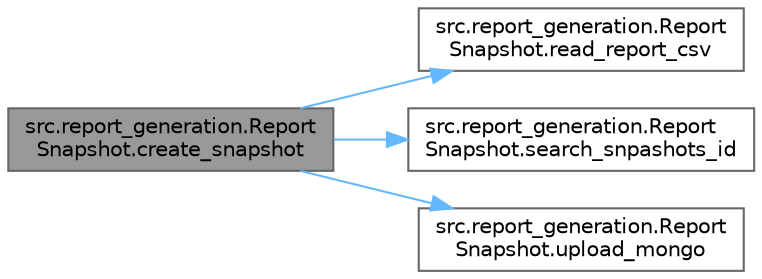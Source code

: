 digraph "src.report_generation.ReportSnapshot.create_snapshot"
{
 // LATEX_PDF_SIZE
  bgcolor="transparent";
  edge [fontname=Helvetica,fontsize=10,labelfontname=Helvetica,labelfontsize=10];
  node [fontname=Helvetica,fontsize=10,shape=box,height=0.2,width=0.4];
  rankdir="LR";
  Node1 [id="Node000001",label="src.report_generation.Report\lSnapshot.create_snapshot",height=0.2,width=0.4,color="gray40", fillcolor="grey60", style="filled", fontcolor="black",tooltip=" "];
  Node1 -> Node2 [id="edge1_Node000001_Node000002",color="steelblue1",style="solid",tooltip=" "];
  Node2 [id="Node000002",label="src.report_generation.Report\lSnapshot.read_report_csv",height=0.2,width=0.4,color="grey40", fillcolor="white", style="filled",URL="$namespacesrc_1_1report__generation_1_1_report_snapshot.html#a6569381543735f9ad78960afe441acde",tooltip=" "];
  Node1 -> Node3 [id="edge2_Node000001_Node000003",color="steelblue1",style="solid",tooltip=" "];
  Node3 [id="Node000003",label="src.report_generation.Report\lSnapshot.search_snpashots_id",height=0.2,width=0.4,color="grey40", fillcolor="white", style="filled",URL="$namespacesrc_1_1report__generation_1_1_report_snapshot.html#af6b32168bd95ac87f38ced23fb4f4535",tooltip=" "];
  Node1 -> Node4 [id="edge3_Node000001_Node000004",color="steelblue1",style="solid",tooltip=" "];
  Node4 [id="Node000004",label="src.report_generation.Report\lSnapshot.upload_mongo",height=0.2,width=0.4,color="grey40", fillcolor="white", style="filled",URL="$namespacesrc_1_1report__generation_1_1_report_snapshot.html#a6ee5bc86ed1926454b95260b81f93b7a",tooltip=" "];
}
